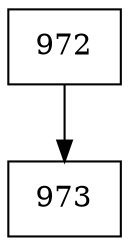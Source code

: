digraph G {
  node [shape=record];
  node0 [label="{972}"];
  node0 -> node1;
  node1 [label="{973}"];
}
